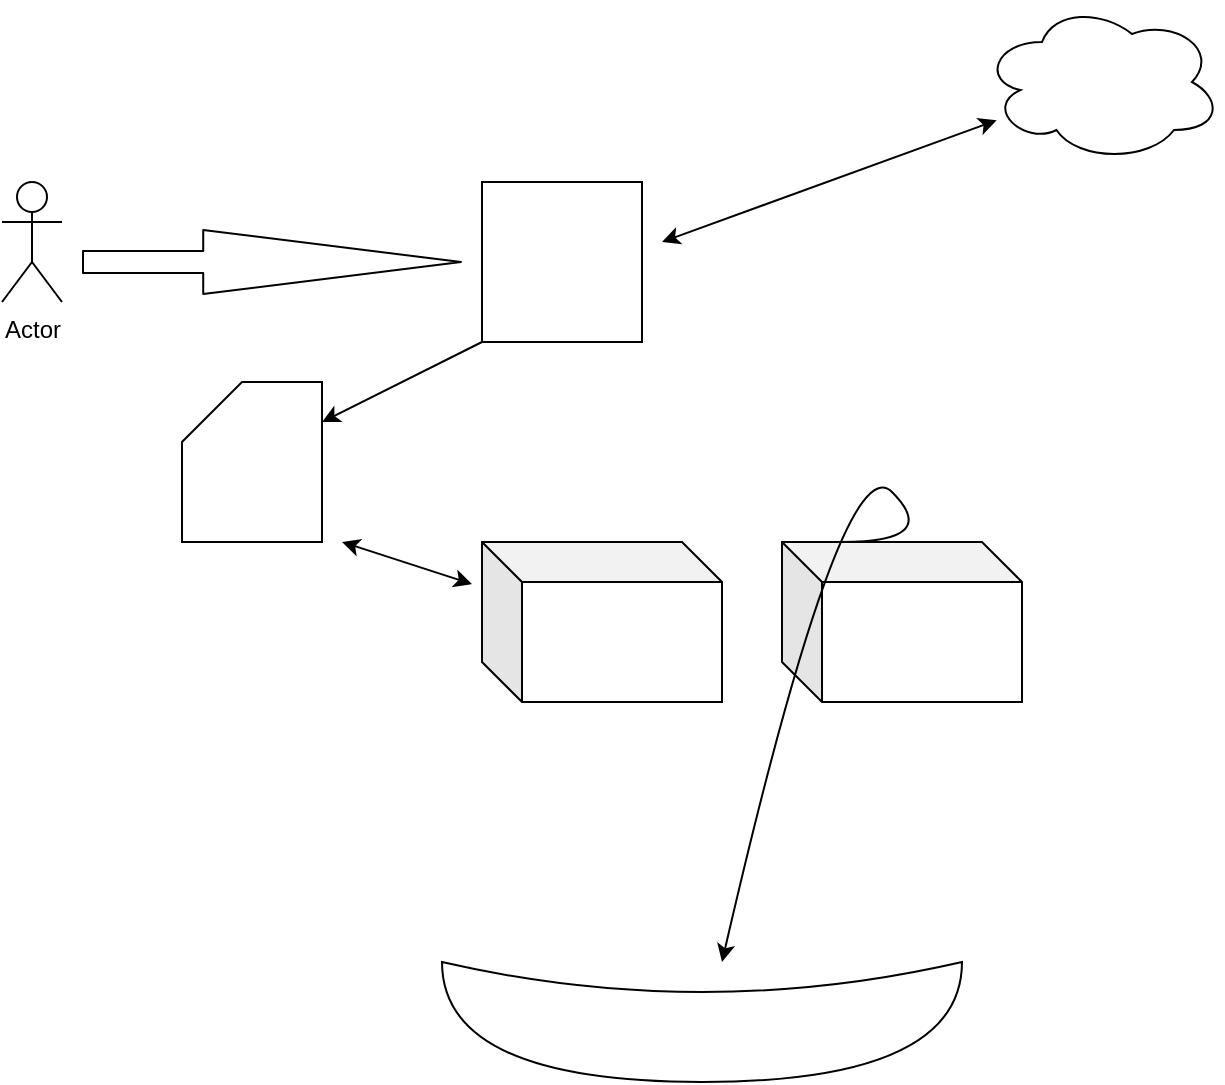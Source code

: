 <mxfile version="14.9.9" type="github">
  <diagram id="qbvBJ4wkMViH2hIH-Paf" name="Page-1">
    <mxGraphModel dx="1379" dy="771" grid="1" gridSize="10" guides="1" tooltips="1" connect="1" arrows="1" fold="1" page="1" pageScale="1" pageWidth="827" pageHeight="1169" math="0" shadow="0">
      <root>
        <mxCell id="0" />
        <mxCell id="1" parent="0" />
        <mxCell id="SvWW18VPw9iN9LOTFbIt-1" value="Actor" style="shape=umlActor;verticalLabelPosition=bottom;verticalAlign=top;html=1;outlineConnect=0;" vertex="1" parent="1">
          <mxGeometry x="110" y="180" width="30" height="60" as="geometry" />
        </mxCell>
        <mxCell id="SvWW18VPw9iN9LOTFbIt-2" value="" style="shape=flexArrow;endArrow=classic;html=1;width=11;endSize=42.63;" edge="1" parent="1">
          <mxGeometry width="50" height="50" relative="1" as="geometry">
            <mxPoint x="150" y="220" as="sourcePoint" />
            <mxPoint x="340" y="220" as="targetPoint" />
          </mxGeometry>
        </mxCell>
        <mxCell id="SvWW18VPw9iN9LOTFbIt-3" value="" style="whiteSpace=wrap;html=1;aspect=fixed;" vertex="1" parent="1">
          <mxGeometry x="350" y="180" width="80" height="80" as="geometry" />
        </mxCell>
        <mxCell id="SvWW18VPw9iN9LOTFbIt-4" value="" style="ellipse;shape=cloud;whiteSpace=wrap;html=1;" vertex="1" parent="1">
          <mxGeometry x="600" y="90" width="120" height="80" as="geometry" />
        </mxCell>
        <mxCell id="SvWW18VPw9iN9LOTFbIt-5" value="" style="endArrow=classic;startArrow=classic;html=1;" edge="1" parent="1" target="SvWW18VPw9iN9LOTFbIt-4">
          <mxGeometry width="50" height="50" relative="1" as="geometry">
            <mxPoint x="440" y="210" as="sourcePoint" />
            <mxPoint x="440" y="370" as="targetPoint" />
          </mxGeometry>
        </mxCell>
        <mxCell id="SvWW18VPw9iN9LOTFbIt-6" value="" style="shape=cube;whiteSpace=wrap;html=1;boundedLbl=1;backgroundOutline=1;darkOpacity=0.05;darkOpacity2=0.1;" vertex="1" parent="1">
          <mxGeometry x="350" y="360" width="120" height="80" as="geometry" />
        </mxCell>
        <mxCell id="SvWW18VPw9iN9LOTFbIt-7" value="" style="shape=cube;whiteSpace=wrap;html=1;boundedLbl=1;backgroundOutline=1;darkOpacity=0.05;darkOpacity2=0.1;" vertex="1" parent="1">
          <mxGeometry x="500" y="360" width="120" height="80" as="geometry" />
        </mxCell>
        <mxCell id="SvWW18VPw9iN9LOTFbIt-8" value="" style="endArrow=classic;startArrow=classic;html=1;entryX=-0.042;entryY=0.263;entryDx=0;entryDy=0;entryPerimeter=0;" edge="1" parent="1" target="SvWW18VPw9iN9LOTFbIt-6">
          <mxGeometry width="50" height="50" relative="1" as="geometry">
            <mxPoint x="280" y="360" as="sourcePoint" />
            <mxPoint x="300" y="440" as="targetPoint" />
          </mxGeometry>
        </mxCell>
        <mxCell id="SvWW18VPw9iN9LOTFbIt-9" value="" style="curved=1;endArrow=classic;html=1;" edge="1" parent="1">
          <mxGeometry width="50" height="50" relative="1" as="geometry">
            <mxPoint x="530" y="360" as="sourcePoint" />
            <mxPoint x="470" y="570" as="targetPoint" />
            <Array as="points">
              <mxPoint x="580" y="360" />
              <mxPoint x="530" y="310" />
            </Array>
          </mxGeometry>
        </mxCell>
        <mxCell id="SvWW18VPw9iN9LOTFbIt-10" value="" style="shape=xor;whiteSpace=wrap;html=1;rotation=90;" vertex="1" parent="1">
          <mxGeometry x="430" y="470" width="60" height="260" as="geometry" />
        </mxCell>
        <mxCell id="SvWW18VPw9iN9LOTFbIt-11" value="" style="endArrow=classic;html=1;exitX=0;exitY=1;exitDx=0;exitDy=0;" edge="1" parent="1" source="SvWW18VPw9iN9LOTFbIt-3">
          <mxGeometry width="50" height="50" relative="1" as="geometry">
            <mxPoint x="320" y="290" as="sourcePoint" />
            <mxPoint x="270" y="300" as="targetPoint" />
          </mxGeometry>
        </mxCell>
        <mxCell id="SvWW18VPw9iN9LOTFbIt-12" value="" style="shape=card;whiteSpace=wrap;html=1;" vertex="1" parent="1">
          <mxGeometry x="200" y="280" width="70" height="80" as="geometry" />
        </mxCell>
      </root>
    </mxGraphModel>
  </diagram>
</mxfile>
